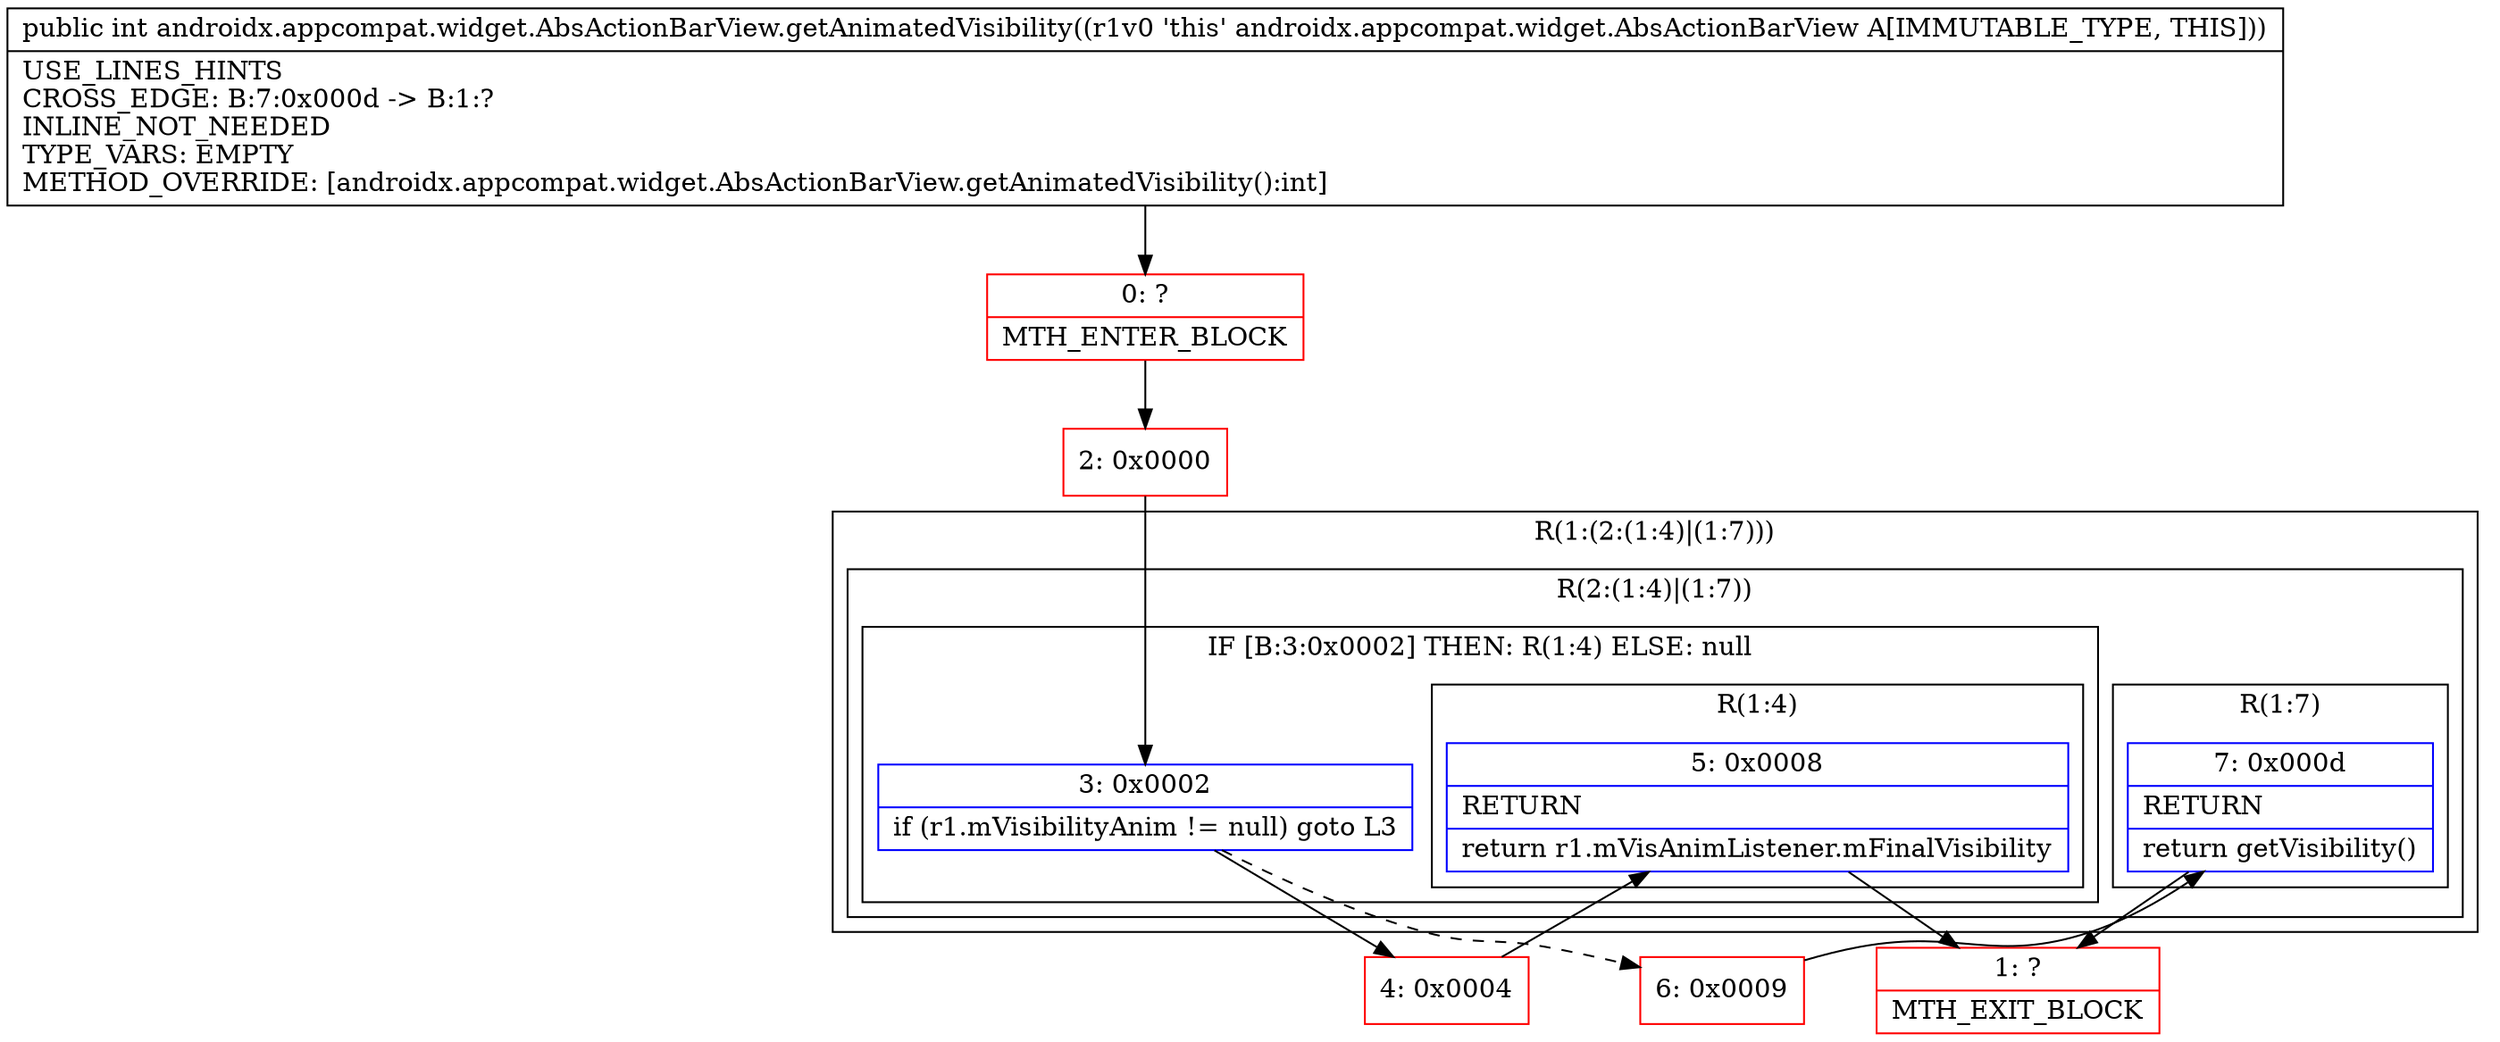 digraph "CFG forandroidx.appcompat.widget.AbsActionBarView.getAnimatedVisibility()I" {
subgraph cluster_Region_131711055 {
label = "R(1:(2:(1:4)|(1:7)))";
node [shape=record,color=blue];
subgraph cluster_Region_1787269178 {
label = "R(2:(1:4)|(1:7))";
node [shape=record,color=blue];
subgraph cluster_IfRegion_656251383 {
label = "IF [B:3:0x0002] THEN: R(1:4) ELSE: null";
node [shape=record,color=blue];
Node_3 [shape=record,label="{3\:\ 0x0002|if (r1.mVisibilityAnim != null) goto L3\l}"];
subgraph cluster_Region_1291256840 {
label = "R(1:4)";
node [shape=record,color=blue];
Node_5 [shape=record,label="{5\:\ 0x0008|RETURN\l|return r1.mVisAnimListener.mFinalVisibility\l}"];
}
}
subgraph cluster_Region_90537569 {
label = "R(1:7)";
node [shape=record,color=blue];
Node_7 [shape=record,label="{7\:\ 0x000d|RETURN\l|return getVisibility()\l}"];
}
}
}
Node_0 [shape=record,color=red,label="{0\:\ ?|MTH_ENTER_BLOCK\l}"];
Node_2 [shape=record,color=red,label="{2\:\ 0x0000}"];
Node_4 [shape=record,color=red,label="{4\:\ 0x0004}"];
Node_1 [shape=record,color=red,label="{1\:\ ?|MTH_EXIT_BLOCK\l}"];
Node_6 [shape=record,color=red,label="{6\:\ 0x0009}"];
MethodNode[shape=record,label="{public int androidx.appcompat.widget.AbsActionBarView.getAnimatedVisibility((r1v0 'this' androidx.appcompat.widget.AbsActionBarView A[IMMUTABLE_TYPE, THIS]))  | USE_LINES_HINTS\lCROSS_EDGE: B:7:0x000d \-\> B:1:?\lINLINE_NOT_NEEDED\lTYPE_VARS: EMPTY\lMETHOD_OVERRIDE: [androidx.appcompat.widget.AbsActionBarView.getAnimatedVisibility():int]\l}"];
MethodNode -> Node_0;Node_3 -> Node_4;
Node_3 -> Node_6[style=dashed];
Node_5 -> Node_1;
Node_7 -> Node_1;
Node_0 -> Node_2;
Node_2 -> Node_3;
Node_4 -> Node_5;
Node_6 -> Node_7;
}

